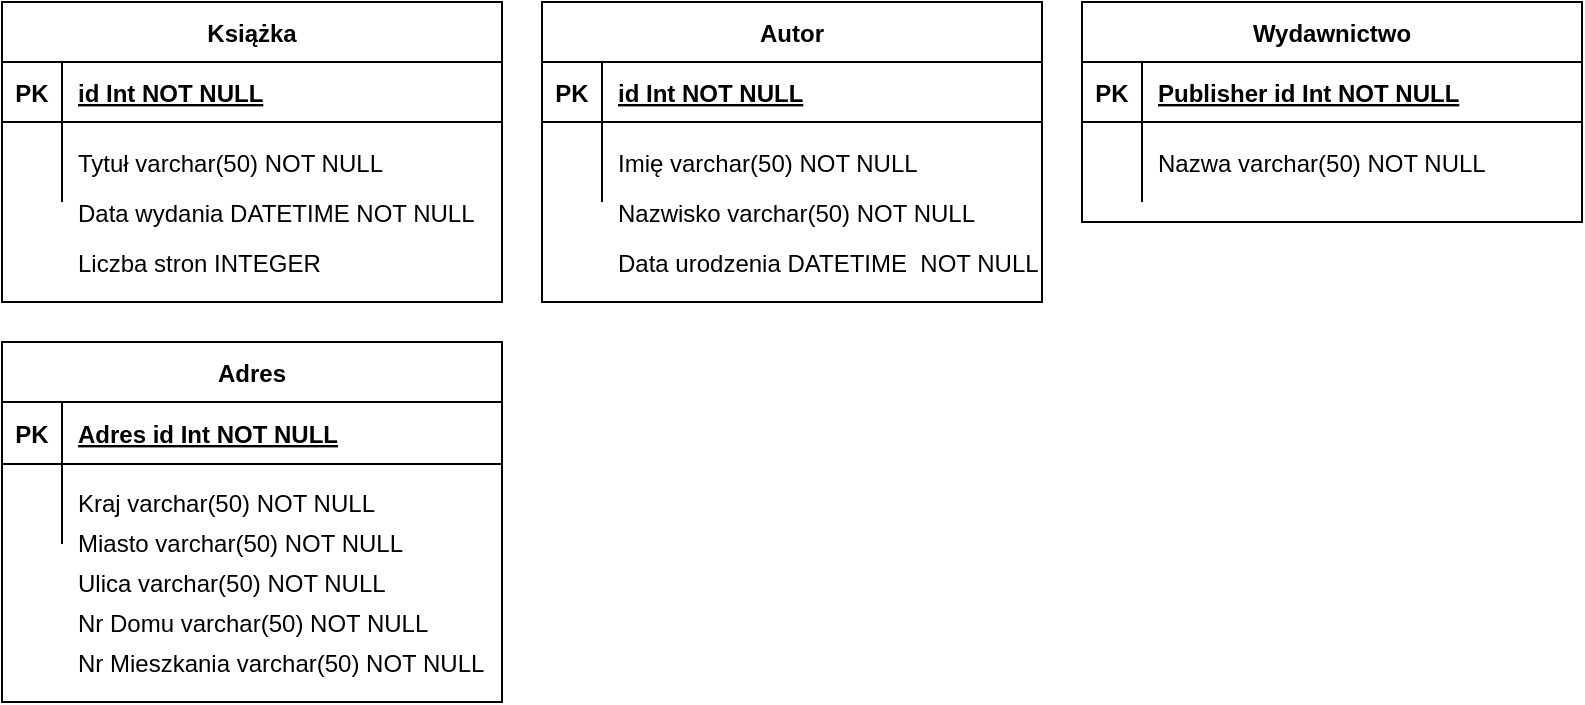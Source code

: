 <mxfile version="21.0.2" type="device"><diagram id="R2lEEEUBdFMjLlhIrx00" name="Page-1"><mxGraphModel dx="989" dy="527" grid="1" gridSize="10" guides="1" tooltips="1" connect="1" arrows="1" fold="1" page="1" pageScale="1" pageWidth="850" pageHeight="1100" math="0" shadow="0" extFonts="Permanent Marker^https://fonts.googleapis.com/css?family=Permanent+Marker"><root><mxCell id="0"/><mxCell id="1" parent="0"/><mxCell id="C-vyLk0tnHw3VtMMgP7b-23" value="Książka" style="shape=table;startSize=30;container=1;collapsible=1;childLayout=tableLayout;fixedRows=1;rowLines=0;fontStyle=1;align=center;resizeLast=1;" parent="1" vertex="1"><mxGeometry x="20" y="120" width="250" height="150" as="geometry"/></mxCell><mxCell id="C-vyLk0tnHw3VtMMgP7b-24" value="" style="shape=partialRectangle;collapsible=0;dropTarget=0;pointerEvents=0;fillColor=none;points=[[0,0.5],[1,0.5]];portConstraint=eastwest;top=0;left=0;right=0;bottom=1;" parent="C-vyLk0tnHw3VtMMgP7b-23" vertex="1"><mxGeometry y="30" width="250" height="30" as="geometry"/></mxCell><mxCell id="C-vyLk0tnHw3VtMMgP7b-25" value="PK" style="shape=partialRectangle;overflow=hidden;connectable=0;fillColor=none;top=0;left=0;bottom=0;right=0;fontStyle=1;" parent="C-vyLk0tnHw3VtMMgP7b-24" vertex="1"><mxGeometry width="30" height="30" as="geometry"><mxRectangle width="30" height="30" as="alternateBounds"/></mxGeometry></mxCell><mxCell id="C-vyLk0tnHw3VtMMgP7b-26" value="id Int NOT NULL" style="shape=partialRectangle;overflow=hidden;connectable=0;fillColor=none;top=0;left=0;bottom=0;right=0;align=left;spacingLeft=6;fontStyle=5;" parent="C-vyLk0tnHw3VtMMgP7b-24" vertex="1"><mxGeometry x="30" width="220" height="30" as="geometry"><mxRectangle width="220" height="30" as="alternateBounds"/></mxGeometry></mxCell><mxCell id="C-vyLk0tnHw3VtMMgP7b-27" value="" style="shape=partialRectangle;collapsible=0;dropTarget=0;pointerEvents=0;fillColor=none;points=[[0,0.5],[1,0.5]];portConstraint=eastwest;top=0;left=0;right=0;bottom=0;" parent="C-vyLk0tnHw3VtMMgP7b-23" vertex="1"><mxGeometry y="60" width="250" height="40" as="geometry"/></mxCell><mxCell id="C-vyLk0tnHw3VtMMgP7b-28" value="" style="shape=partialRectangle;overflow=hidden;connectable=0;fillColor=none;top=0;left=0;bottom=0;right=0;fontStyle=1" parent="C-vyLk0tnHw3VtMMgP7b-27" vertex="1"><mxGeometry width="30" height="40" as="geometry"><mxRectangle width="30" height="40" as="alternateBounds"/></mxGeometry></mxCell><mxCell id="C-vyLk0tnHw3VtMMgP7b-29" value="Tytuł varchar(50) NOT NULL" style="shape=partialRectangle;overflow=hidden;connectable=0;fillColor=none;top=0;left=0;bottom=0;right=0;align=left;spacingLeft=6;" parent="C-vyLk0tnHw3VtMMgP7b-27" vertex="1"><mxGeometry x="30" width="220" height="40" as="geometry"><mxRectangle width="220" height="40" as="alternateBounds"/></mxGeometry></mxCell><mxCell id="ne7Ys_sL7bXiqTbAdq9g-14" value="Data wydania DATETIME NOT NULL" style="shape=partialRectangle;overflow=hidden;connectable=0;fillColor=none;top=0;left=0;bottom=0;right=0;align=left;spacingLeft=6;" vertex="1" parent="1"><mxGeometry x="50" y="205" width="220" height="40" as="geometry"><mxRectangle width="220" height="40" as="alternateBounds"/></mxGeometry></mxCell><mxCell id="ne7Ys_sL7bXiqTbAdq9g-15" value="Liczba stron INTEGER" style="shape=partialRectangle;overflow=hidden;connectable=0;fillColor=none;top=0;left=0;bottom=0;right=0;align=left;spacingLeft=6;" vertex="1" parent="1"><mxGeometry x="50" y="230" width="220" height="40" as="geometry"><mxRectangle width="220" height="40" as="alternateBounds"/></mxGeometry></mxCell><mxCell id="ne7Ys_sL7bXiqTbAdq9g-21" value="Autor" style="shape=table;startSize=30;container=1;collapsible=1;childLayout=tableLayout;fixedRows=1;rowLines=0;fontStyle=1;align=center;resizeLast=1;" vertex="1" parent="1"><mxGeometry x="290" y="120" width="250" height="150" as="geometry"><mxRectangle x="290" y="120" width="70" height="30" as="alternateBounds"/></mxGeometry></mxCell><mxCell id="ne7Ys_sL7bXiqTbAdq9g-22" value="" style="shape=partialRectangle;collapsible=0;dropTarget=0;pointerEvents=0;fillColor=none;points=[[0,0.5],[1,0.5]];portConstraint=eastwest;top=0;left=0;right=0;bottom=1;" vertex="1" parent="ne7Ys_sL7bXiqTbAdq9g-21"><mxGeometry y="30" width="250" height="30" as="geometry"/></mxCell><mxCell id="ne7Ys_sL7bXiqTbAdq9g-23" value="PK" style="shape=partialRectangle;overflow=hidden;connectable=0;fillColor=none;top=0;left=0;bottom=0;right=0;fontStyle=1;" vertex="1" parent="ne7Ys_sL7bXiqTbAdq9g-22"><mxGeometry width="30" height="30" as="geometry"><mxRectangle width="30" height="30" as="alternateBounds"/></mxGeometry></mxCell><mxCell id="ne7Ys_sL7bXiqTbAdq9g-24" value="id Int NOT NULL" style="shape=partialRectangle;overflow=hidden;connectable=0;fillColor=none;top=0;left=0;bottom=0;right=0;align=left;spacingLeft=6;fontStyle=5;" vertex="1" parent="ne7Ys_sL7bXiqTbAdq9g-22"><mxGeometry x="30" width="220" height="30" as="geometry"><mxRectangle width="220" height="30" as="alternateBounds"/></mxGeometry></mxCell><mxCell id="ne7Ys_sL7bXiqTbAdq9g-25" value="" style="shape=partialRectangle;collapsible=0;dropTarget=0;pointerEvents=0;fillColor=none;points=[[0,0.5],[1,0.5]];portConstraint=eastwest;top=0;left=0;right=0;bottom=0;" vertex="1" parent="ne7Ys_sL7bXiqTbAdq9g-21"><mxGeometry y="60" width="250" height="40" as="geometry"/></mxCell><mxCell id="ne7Ys_sL7bXiqTbAdq9g-26" value="" style="shape=partialRectangle;overflow=hidden;connectable=0;fillColor=none;top=0;left=0;bottom=0;right=0;fontStyle=1" vertex="1" parent="ne7Ys_sL7bXiqTbAdq9g-25"><mxGeometry width="30" height="40" as="geometry"><mxRectangle width="30" height="40" as="alternateBounds"/></mxGeometry></mxCell><mxCell id="ne7Ys_sL7bXiqTbAdq9g-27" value="Imię varchar(50) NOT NULL" style="shape=partialRectangle;overflow=hidden;connectable=0;fillColor=none;top=0;left=0;bottom=0;right=0;align=left;spacingLeft=6;" vertex="1" parent="ne7Ys_sL7bXiqTbAdq9g-25"><mxGeometry x="30" width="220" height="40" as="geometry"><mxRectangle width="220" height="40" as="alternateBounds"/></mxGeometry></mxCell><mxCell id="ne7Ys_sL7bXiqTbAdq9g-28" value="Wydawnictwo" style="shape=table;startSize=30;container=1;collapsible=1;childLayout=tableLayout;fixedRows=1;rowLines=0;fontStyle=1;align=center;resizeLast=1;" vertex="1" parent="1"><mxGeometry x="560" y="120" width="250" height="110" as="geometry"/></mxCell><mxCell id="ne7Ys_sL7bXiqTbAdq9g-29" value="" style="shape=partialRectangle;collapsible=0;dropTarget=0;pointerEvents=0;fillColor=none;points=[[0,0.5],[1,0.5]];portConstraint=eastwest;top=0;left=0;right=0;bottom=1;" vertex="1" parent="ne7Ys_sL7bXiqTbAdq9g-28"><mxGeometry y="30" width="250" height="30" as="geometry"/></mxCell><mxCell id="ne7Ys_sL7bXiqTbAdq9g-30" value="PK" style="shape=partialRectangle;overflow=hidden;connectable=0;fillColor=none;top=0;left=0;bottom=0;right=0;fontStyle=1;" vertex="1" parent="ne7Ys_sL7bXiqTbAdq9g-29"><mxGeometry width="30" height="30" as="geometry"><mxRectangle width="30" height="30" as="alternateBounds"/></mxGeometry></mxCell><mxCell id="ne7Ys_sL7bXiqTbAdq9g-31" value="Publisher id Int NOT NULL" style="shape=partialRectangle;overflow=hidden;connectable=0;fillColor=none;top=0;left=0;bottom=0;right=0;align=left;spacingLeft=6;fontStyle=5;" vertex="1" parent="ne7Ys_sL7bXiqTbAdq9g-29"><mxGeometry x="30" width="220" height="30" as="geometry"><mxRectangle width="220" height="30" as="alternateBounds"/></mxGeometry></mxCell><mxCell id="ne7Ys_sL7bXiqTbAdq9g-32" value="" style="shape=partialRectangle;collapsible=0;dropTarget=0;pointerEvents=0;fillColor=none;points=[[0,0.5],[1,0.5]];portConstraint=eastwest;top=0;left=0;right=0;bottom=0;" vertex="1" parent="ne7Ys_sL7bXiqTbAdq9g-28"><mxGeometry y="60" width="250" height="40" as="geometry"/></mxCell><mxCell id="ne7Ys_sL7bXiqTbAdq9g-33" value="" style="shape=partialRectangle;overflow=hidden;connectable=0;fillColor=none;top=0;left=0;bottom=0;right=0;fontStyle=1" vertex="1" parent="ne7Ys_sL7bXiqTbAdq9g-32"><mxGeometry width="30" height="40" as="geometry"><mxRectangle width="30" height="40" as="alternateBounds"/></mxGeometry></mxCell><mxCell id="ne7Ys_sL7bXiqTbAdq9g-34" value="Nazwa varchar(50) NOT NULL" style="shape=partialRectangle;overflow=hidden;connectable=0;fillColor=none;top=0;left=0;bottom=0;right=0;align=left;spacingLeft=6;" vertex="1" parent="ne7Ys_sL7bXiqTbAdq9g-32"><mxGeometry x="30" width="220" height="40" as="geometry"><mxRectangle width="220" height="40" as="alternateBounds"/></mxGeometry></mxCell><mxCell id="ne7Ys_sL7bXiqTbAdq9g-36" value="Nazwisko varchar(50) NOT NULL" style="shape=partialRectangle;overflow=hidden;connectable=0;fillColor=none;top=0;left=0;bottom=0;right=0;align=left;spacingLeft=6;" vertex="1" parent="1"><mxGeometry x="320" y="205" width="220" height="40" as="geometry"><mxRectangle width="220" height="40" as="alternateBounds"/></mxGeometry></mxCell><mxCell id="ne7Ys_sL7bXiqTbAdq9g-42" value="Data urodzenia DATETIME  NOT NULL" style="shape=partialRectangle;overflow=hidden;connectable=0;fillColor=none;top=0;left=0;bottom=0;right=0;align=left;spacingLeft=6;" vertex="1" parent="1"><mxGeometry x="320" y="230" width="220" height="40" as="geometry"><mxRectangle width="220" height="40" as="alternateBounds"/></mxGeometry></mxCell><mxCell id="ne7Ys_sL7bXiqTbAdq9g-43" value="Adres" style="shape=table;startSize=30;container=1;collapsible=1;childLayout=tableLayout;fixedRows=1;rowLines=0;fontStyle=1;align=center;resizeLast=1;" vertex="1" parent="1"><mxGeometry x="20" y="290" width="250" height="180" as="geometry"/></mxCell><mxCell id="ne7Ys_sL7bXiqTbAdq9g-44" value="" style="shape=partialRectangle;collapsible=0;dropTarget=0;pointerEvents=0;fillColor=none;points=[[0,0.5],[1,0.5]];portConstraint=eastwest;top=0;left=0;right=0;bottom=1;" vertex="1" parent="ne7Ys_sL7bXiqTbAdq9g-43"><mxGeometry y="30" width="250" height="31" as="geometry"/></mxCell><mxCell id="ne7Ys_sL7bXiqTbAdq9g-45" value="PK" style="shape=partialRectangle;overflow=hidden;connectable=0;fillColor=none;top=0;left=0;bottom=0;right=0;fontStyle=1;" vertex="1" parent="ne7Ys_sL7bXiqTbAdq9g-44"><mxGeometry width="30" height="31" as="geometry"><mxRectangle width="30" height="31" as="alternateBounds"/></mxGeometry></mxCell><mxCell id="ne7Ys_sL7bXiqTbAdq9g-46" value="Adres id Int NOT NULL" style="shape=partialRectangle;overflow=hidden;connectable=0;fillColor=none;top=0;left=0;bottom=0;right=0;align=left;spacingLeft=6;fontStyle=5;" vertex="1" parent="ne7Ys_sL7bXiqTbAdq9g-44"><mxGeometry x="30" width="220" height="31" as="geometry"><mxRectangle width="220" height="31" as="alternateBounds"/></mxGeometry></mxCell><mxCell id="ne7Ys_sL7bXiqTbAdq9g-47" value="" style="shape=partialRectangle;collapsible=0;dropTarget=0;pointerEvents=0;fillColor=none;points=[[0,0.5],[1,0.5]];portConstraint=eastwest;top=0;left=0;right=0;bottom=0;" vertex="1" parent="ne7Ys_sL7bXiqTbAdq9g-43"><mxGeometry y="61" width="250" height="40" as="geometry"/></mxCell><mxCell id="ne7Ys_sL7bXiqTbAdq9g-48" value="" style="shape=partialRectangle;overflow=hidden;connectable=0;fillColor=none;top=0;left=0;bottom=0;right=0;fontStyle=1" vertex="1" parent="ne7Ys_sL7bXiqTbAdq9g-47"><mxGeometry width="30" height="40" as="geometry"><mxRectangle width="30" height="40" as="alternateBounds"/></mxGeometry></mxCell><mxCell id="ne7Ys_sL7bXiqTbAdq9g-49" value="" style="shape=partialRectangle;overflow=hidden;connectable=0;fillColor=none;top=0;left=0;bottom=0;right=0;align=left;spacingLeft=6;" vertex="1" parent="ne7Ys_sL7bXiqTbAdq9g-47"><mxGeometry x="30" width="220" height="40" as="geometry"><mxRectangle width="220" height="40" as="alternateBounds"/></mxGeometry></mxCell><mxCell id="ne7Ys_sL7bXiqTbAdq9g-51" value="Miasto varchar(50) NOT NULL" style="shape=partialRectangle;overflow=hidden;connectable=0;fillColor=none;top=0;left=0;bottom=0;right=0;align=left;spacingLeft=6;" vertex="1" parent="1"><mxGeometry x="50" y="370" width="220" height="40" as="geometry"><mxRectangle width="220" height="40" as="alternateBounds"/></mxGeometry></mxCell><mxCell id="ne7Ys_sL7bXiqTbAdq9g-53" value="Ulica varchar(50) NOT NULL" style="shape=partialRectangle;overflow=hidden;connectable=0;fillColor=none;top=0;left=0;bottom=0;right=0;align=left;spacingLeft=6;" vertex="1" parent="1"><mxGeometry x="50" y="390" width="220" height="40" as="geometry"><mxRectangle width="220" height="40" as="alternateBounds"/></mxGeometry></mxCell><mxCell id="ne7Ys_sL7bXiqTbAdq9g-59" value="Nr Domu varchar(50) NOT NULL" style="shape=partialRectangle;overflow=hidden;connectable=0;fillColor=none;top=0;left=0;bottom=0;right=0;align=left;spacingLeft=6;" vertex="1" parent="1"><mxGeometry x="50" y="410" width="220" height="40" as="geometry"><mxRectangle width="220" height="40" as="alternateBounds"/></mxGeometry></mxCell><mxCell id="ne7Ys_sL7bXiqTbAdq9g-60" value="Nr Mieszkania varchar(50) NOT NULL" style="shape=partialRectangle;overflow=hidden;connectable=0;fillColor=none;top=0;left=0;bottom=0;right=0;align=left;spacingLeft=6;" vertex="1" parent="1"><mxGeometry x="50" y="430" width="220" height="40" as="geometry"><mxRectangle width="220" height="40" as="alternateBounds"/></mxGeometry></mxCell><mxCell id="ne7Ys_sL7bXiqTbAdq9g-61" value="Kraj varchar(50) NOT NULL" style="shape=partialRectangle;overflow=hidden;connectable=0;fillColor=none;top=0;left=0;bottom=0;right=0;align=left;spacingLeft=6;" vertex="1" parent="1"><mxGeometry x="50" y="350" width="220" height="40" as="geometry"><mxRectangle width="220" height="40" as="alternateBounds"/></mxGeometry></mxCell></root></mxGraphModel></diagram></mxfile>